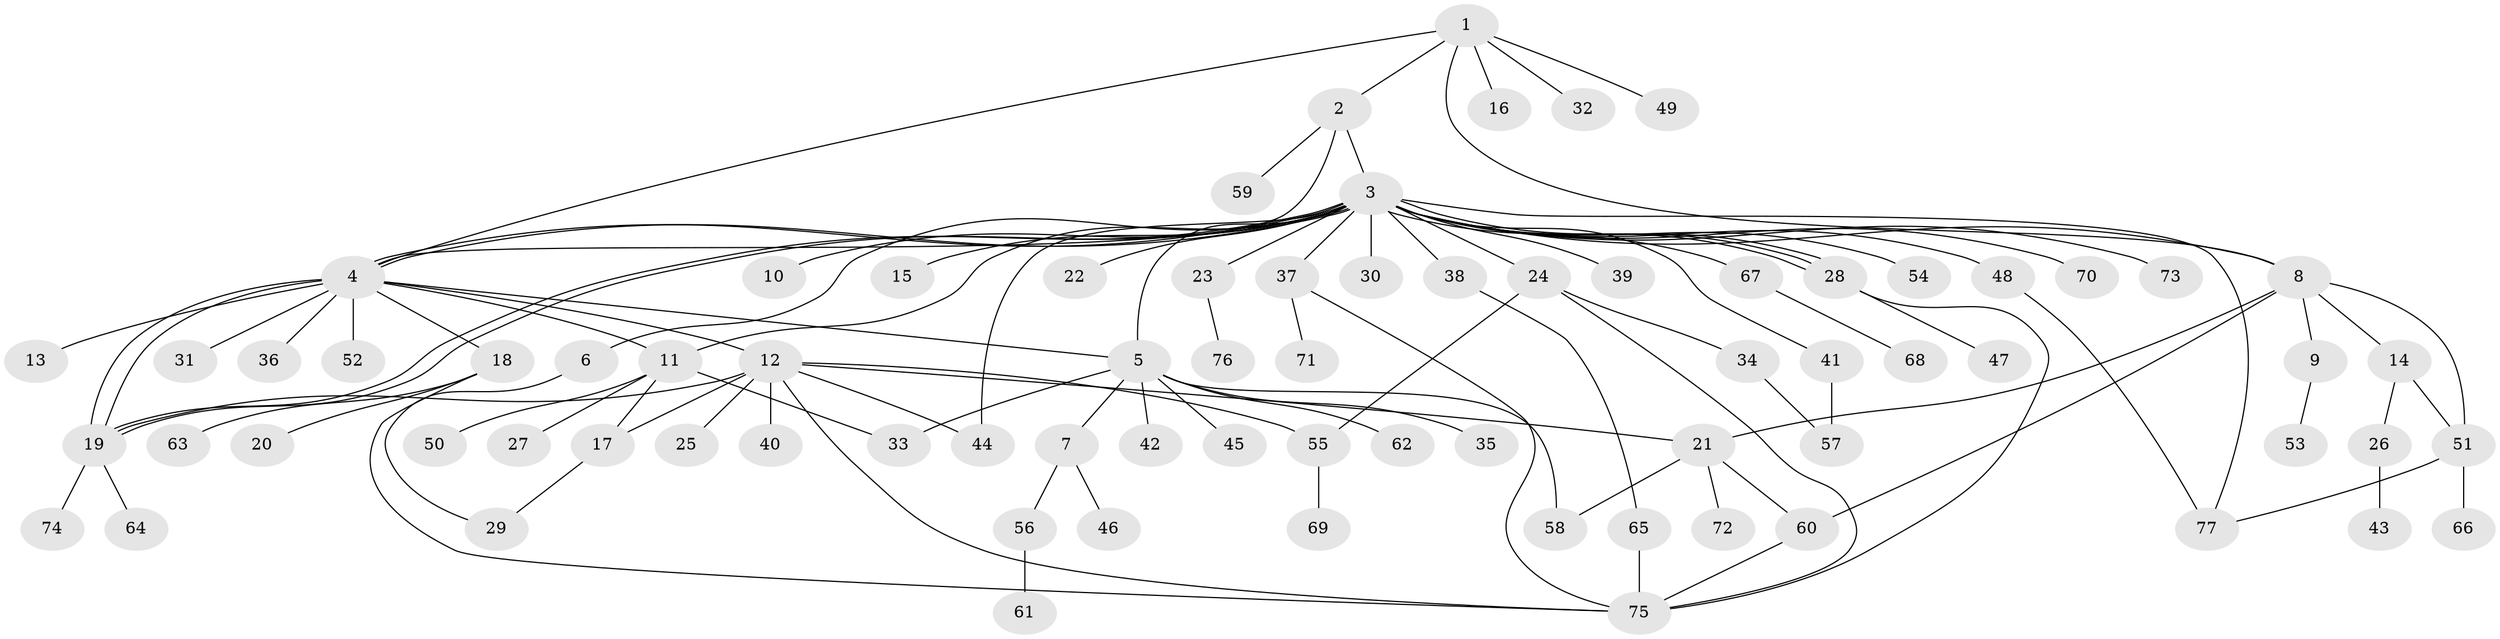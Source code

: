 // coarse degree distribution, {2: 0.2127659574468085, 3: 0.14893617021276595, 5: 0.02127659574468085, 1: 0.46808510638297873, 10: 0.02127659574468085, 9: 0.06382978723404255, 4: 0.02127659574468085, 7: 0.02127659574468085, 22: 0.02127659574468085}
// Generated by graph-tools (version 1.1) at 2025/36/03/04/25 23:36:54]
// undirected, 77 vertices, 106 edges
graph export_dot {
  node [color=gray90,style=filled];
  1;
  2;
  3;
  4;
  5;
  6;
  7;
  8;
  9;
  10;
  11;
  12;
  13;
  14;
  15;
  16;
  17;
  18;
  19;
  20;
  21;
  22;
  23;
  24;
  25;
  26;
  27;
  28;
  29;
  30;
  31;
  32;
  33;
  34;
  35;
  36;
  37;
  38;
  39;
  40;
  41;
  42;
  43;
  44;
  45;
  46;
  47;
  48;
  49;
  50;
  51;
  52;
  53;
  54;
  55;
  56;
  57;
  58;
  59;
  60;
  61;
  62;
  63;
  64;
  65;
  66;
  67;
  68;
  69;
  70;
  71;
  72;
  73;
  74;
  75;
  76;
  77;
  1 -- 2;
  1 -- 4;
  1 -- 8;
  1 -- 16;
  1 -- 32;
  1 -- 49;
  2 -- 3;
  2 -- 4;
  2 -- 59;
  3 -- 4;
  3 -- 4;
  3 -- 5;
  3 -- 6;
  3 -- 8;
  3 -- 10;
  3 -- 11;
  3 -- 15;
  3 -- 19;
  3 -- 19;
  3 -- 22;
  3 -- 23;
  3 -- 24;
  3 -- 28;
  3 -- 28;
  3 -- 28;
  3 -- 30;
  3 -- 37;
  3 -- 38;
  3 -- 39;
  3 -- 41;
  3 -- 44;
  3 -- 48;
  3 -- 54;
  3 -- 67;
  3 -- 70;
  3 -- 73;
  3 -- 77;
  4 -- 5;
  4 -- 11;
  4 -- 12;
  4 -- 13;
  4 -- 18;
  4 -- 19;
  4 -- 19;
  4 -- 31;
  4 -- 36;
  4 -- 52;
  5 -- 7;
  5 -- 33;
  5 -- 35;
  5 -- 42;
  5 -- 45;
  5 -- 58;
  5 -- 62;
  6 -- 29;
  7 -- 46;
  7 -- 56;
  8 -- 9;
  8 -- 14;
  8 -- 21;
  8 -- 51;
  8 -- 60;
  9 -- 53;
  11 -- 17;
  11 -- 27;
  11 -- 33;
  11 -- 50;
  12 -- 17;
  12 -- 19;
  12 -- 21;
  12 -- 25;
  12 -- 40;
  12 -- 44;
  12 -- 55;
  12 -- 75;
  14 -- 26;
  14 -- 51;
  17 -- 29;
  18 -- 20;
  18 -- 63;
  18 -- 75;
  19 -- 64;
  19 -- 74;
  21 -- 58;
  21 -- 60;
  21 -- 72;
  23 -- 76;
  24 -- 34;
  24 -- 55;
  24 -- 75;
  26 -- 43;
  28 -- 47;
  28 -- 75;
  34 -- 57;
  37 -- 71;
  37 -- 75;
  38 -- 65;
  41 -- 57;
  48 -- 77;
  51 -- 66;
  51 -- 77;
  55 -- 69;
  56 -- 61;
  60 -- 75;
  65 -- 75;
  67 -- 68;
}
